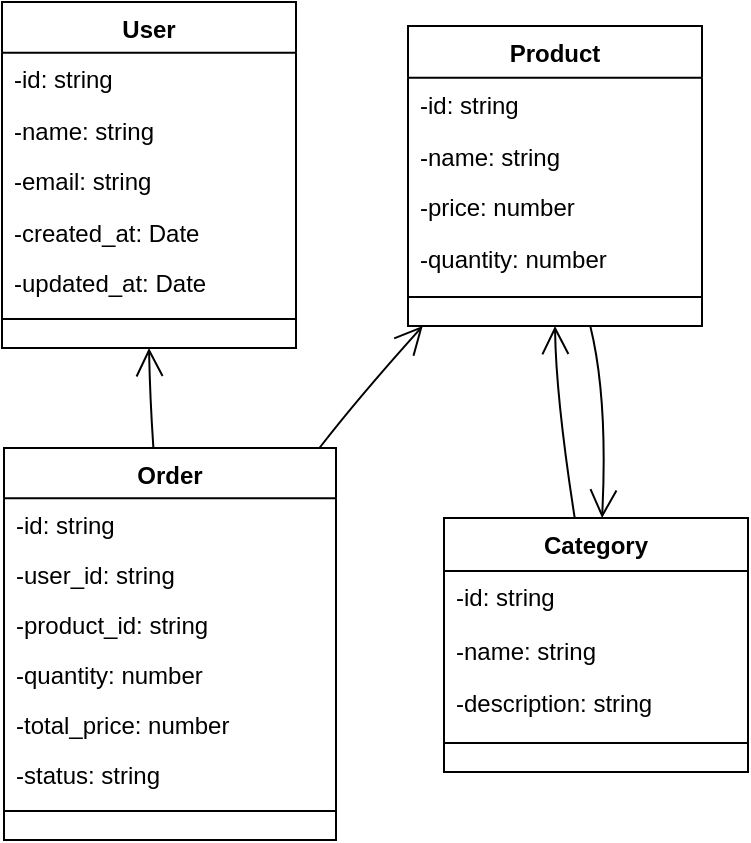 <mxfile version="24.8.3">
  <diagram name="Página-1" id="amZSB8sMrJvmtrGZBJtR">
    <mxGraphModel>
      <root>
        <mxCell id="0" />
        <mxCell id="1" parent="0" />
        <mxCell id="2" value="User" style="swimlane;fontStyle=1;align=center;verticalAlign=top;childLayout=stackLayout;horizontal=1;startSize=25.385;horizontalStack=0;resizeParent=1;resizeParentMax=0;resizeLast=0;collapsible=0;marginBottom=0;" vertex="1" parent="1">
          <mxGeometry x="8" y="8" width="147" height="173" as="geometry" />
        </mxCell>
        <mxCell id="3" value="-id: string" style="text;strokeColor=none;fillColor=none;align=left;verticalAlign=top;spacingLeft=4;spacingRight=4;overflow=hidden;rotatable=0;points=[[0,0.5],[1,0.5]];portConstraint=eastwest;" vertex="1" parent="2">
          <mxGeometry y="25" width="147" height="25" as="geometry" />
        </mxCell>
        <mxCell id="4" value="-name: string" style="text;strokeColor=none;fillColor=none;align=left;verticalAlign=top;spacingLeft=4;spacingRight=4;overflow=hidden;rotatable=0;points=[[0,0.5],[1,0.5]];portConstraint=eastwest;" vertex="1" parent="2">
          <mxGeometry y="51" width="147" height="25" as="geometry" />
        </mxCell>
        <mxCell id="5" value="-email: string" style="text;strokeColor=none;fillColor=none;align=left;verticalAlign=top;spacingLeft=4;spacingRight=4;overflow=hidden;rotatable=0;points=[[0,0.5],[1,0.5]];portConstraint=eastwest;" vertex="1" parent="2">
          <mxGeometry y="76" width="147" height="25" as="geometry" />
        </mxCell>
        <mxCell id="6" value="-created_at: Date" style="text;strokeColor=none;fillColor=none;align=left;verticalAlign=top;spacingLeft=4;spacingRight=4;overflow=hidden;rotatable=0;points=[[0,0.5],[1,0.5]];portConstraint=eastwest;" vertex="1" parent="2">
          <mxGeometry y="102" width="147" height="25" as="geometry" />
        </mxCell>
        <mxCell id="7" value="-updated_at: Date" style="text;strokeColor=none;fillColor=none;align=left;verticalAlign=top;spacingLeft=4;spacingRight=4;overflow=hidden;rotatable=0;points=[[0,0.5],[1,0.5]];portConstraint=eastwest;" vertex="1" parent="2">
          <mxGeometry y="127" width="147" height="25" as="geometry" />
        </mxCell>
        <mxCell id="8" style="line;strokeWidth=1;fillColor=none;align=left;verticalAlign=middle;spacingTop=-1;spacingLeft=3;spacingRight=3;rotatable=0;labelPosition=right;points=[];portConstraint=eastwest;strokeColor=inherit;" vertex="1" parent="2">
          <mxGeometry y="152" width="147" height="13" as="geometry" />
        </mxCell>
        <mxCell id="9" value="Product" style="swimlane;fontStyle=1;align=center;verticalAlign=top;childLayout=stackLayout;horizontal=1;startSize=25.818;horizontalStack=0;resizeParent=1;resizeParentMax=0;resizeLast=0;collapsible=0;marginBottom=0;" vertex="1" parent="1">
          <mxGeometry x="211" y="20" width="147" height="150" as="geometry" />
        </mxCell>
        <mxCell id="10" value="-id: string" style="text;strokeColor=none;fillColor=none;align=left;verticalAlign=top;spacingLeft=4;spacingRight=4;overflow=hidden;rotatable=0;points=[[0,0.5],[1,0.5]];portConstraint=eastwest;" vertex="1" parent="9">
          <mxGeometry y="26" width="147" height="26" as="geometry" />
        </mxCell>
        <mxCell id="11" value="-name: string" style="text;strokeColor=none;fillColor=none;align=left;verticalAlign=top;spacingLeft=4;spacingRight=4;overflow=hidden;rotatable=0;points=[[0,0.5],[1,0.5]];portConstraint=eastwest;" vertex="1" parent="9">
          <mxGeometry y="52" width="147" height="26" as="geometry" />
        </mxCell>
        <mxCell id="12" value="-price: number" style="text;strokeColor=none;fillColor=none;align=left;verticalAlign=top;spacingLeft=4;spacingRight=4;overflow=hidden;rotatable=0;points=[[0,0.5],[1,0.5]];portConstraint=eastwest;" vertex="1" parent="9">
          <mxGeometry y="77" width="147" height="26" as="geometry" />
        </mxCell>
        <mxCell id="13" value="-quantity: number" style="text;strokeColor=none;fillColor=none;align=left;verticalAlign=top;spacingLeft=4;spacingRight=4;overflow=hidden;rotatable=0;points=[[0,0.5],[1,0.5]];portConstraint=eastwest;" vertex="1" parent="9">
          <mxGeometry y="103" width="147" height="26" as="geometry" />
        </mxCell>
        <mxCell id="14" style="line;strokeWidth=1;fillColor=none;align=left;verticalAlign=middle;spacingTop=-1;spacingLeft=3;spacingRight=3;rotatable=0;labelPosition=right;points=[];portConstraint=eastwest;strokeColor=inherit;" vertex="1" parent="9">
          <mxGeometry y="129" width="147" height="13" as="geometry" />
        </mxCell>
        <mxCell id="15" value="Order" style="swimlane;fontStyle=1;align=center;verticalAlign=top;childLayout=stackLayout;horizontal=1;startSize=25.067;horizontalStack=0;resizeParent=1;resizeParentMax=0;resizeLast=0;collapsible=0;marginBottom=0;" vertex="1" parent="1">
          <mxGeometry x="9" y="231" width="166" height="196" as="geometry" />
        </mxCell>
        <mxCell id="16" value="-id: string" style="text;strokeColor=none;fillColor=none;align=left;verticalAlign=top;spacingLeft=4;spacingRight=4;overflow=hidden;rotatable=0;points=[[0,0.5],[1,0.5]];portConstraint=eastwest;" vertex="1" parent="15">
          <mxGeometry y="25" width="166" height="25" as="geometry" />
        </mxCell>
        <mxCell id="17" value="-user_id: string" style="text;strokeColor=none;fillColor=none;align=left;verticalAlign=top;spacingLeft=4;spacingRight=4;overflow=hidden;rotatable=0;points=[[0,0.5],[1,0.5]];portConstraint=eastwest;" vertex="1" parent="15">
          <mxGeometry y="50" width="166" height="25" as="geometry" />
        </mxCell>
        <mxCell id="18" value="-product_id: string" style="text;strokeColor=none;fillColor=none;align=left;verticalAlign=top;spacingLeft=4;spacingRight=4;overflow=hidden;rotatable=0;points=[[0,0.5],[1,0.5]];portConstraint=eastwest;" vertex="1" parent="15">
          <mxGeometry y="75" width="166" height="25" as="geometry" />
        </mxCell>
        <mxCell id="19" value="-quantity: number" style="text;strokeColor=none;fillColor=none;align=left;verticalAlign=top;spacingLeft=4;spacingRight=4;overflow=hidden;rotatable=0;points=[[0,0.5],[1,0.5]];portConstraint=eastwest;" vertex="1" parent="15">
          <mxGeometry y="100" width="166" height="25" as="geometry" />
        </mxCell>
        <mxCell id="20" value="-total_price: number" style="text;strokeColor=none;fillColor=none;align=left;verticalAlign=top;spacingLeft=4;spacingRight=4;overflow=hidden;rotatable=0;points=[[0,0.5],[1,0.5]];portConstraint=eastwest;" vertex="1" parent="15">
          <mxGeometry y="125" width="166" height="25" as="geometry" />
        </mxCell>
        <mxCell id="21" value="-status: string" style="text;strokeColor=none;fillColor=none;align=left;verticalAlign=top;spacingLeft=4;spacingRight=4;overflow=hidden;rotatable=0;points=[[0,0.5],[1,0.5]];portConstraint=eastwest;" vertex="1" parent="15">
          <mxGeometry y="150" width="166" height="25" as="geometry" />
        </mxCell>
        <mxCell id="22" style="line;strokeWidth=1;fillColor=none;align=left;verticalAlign=middle;spacingTop=-1;spacingLeft=3;spacingRight=3;rotatable=0;labelPosition=right;points=[];portConstraint=eastwest;strokeColor=inherit;" vertex="1" parent="15">
          <mxGeometry y="175" width="166" height="13" as="geometry" />
        </mxCell>
        <mxCell id="23" value="Category" style="swimlane;fontStyle=1;align=center;verticalAlign=top;childLayout=stackLayout;horizontal=1;startSize=26.444;horizontalStack=0;resizeParent=1;resizeParentMax=0;resizeLast=0;collapsible=0;marginBottom=0;" vertex="1" parent="1">
          <mxGeometry x="229" y="266" width="152" height="127" as="geometry" />
        </mxCell>
        <mxCell id="24" value="-id: string" style="text;strokeColor=none;fillColor=none;align=left;verticalAlign=top;spacingLeft=4;spacingRight=4;overflow=hidden;rotatable=0;points=[[0,0.5],[1,0.5]];portConstraint=eastwest;" vertex="1" parent="23">
          <mxGeometry y="26" width="152" height="26" as="geometry" />
        </mxCell>
        <mxCell id="25" value="-name: string" style="text;strokeColor=none;fillColor=none;align=left;verticalAlign=top;spacingLeft=4;spacingRight=4;overflow=hidden;rotatable=0;points=[[0,0.5],[1,0.5]];portConstraint=eastwest;" vertex="1" parent="23">
          <mxGeometry y="53" width="152" height="26" as="geometry" />
        </mxCell>
        <mxCell id="26" value="-description: string" style="text;strokeColor=none;fillColor=none;align=left;verticalAlign=top;spacingLeft=4;spacingRight=4;overflow=hidden;rotatable=0;points=[[0,0.5],[1,0.5]];portConstraint=eastwest;" vertex="1" parent="23">
          <mxGeometry y="79" width="152" height="26" as="geometry" />
        </mxCell>
        <mxCell id="27" style="line;strokeWidth=1;fillColor=none;align=left;verticalAlign=middle;spacingTop=-1;spacingLeft=3;spacingRight=3;rotatable=0;labelPosition=right;points=[];portConstraint=eastwest;strokeColor=inherit;" vertex="1" parent="23">
          <mxGeometry y="106" width="152" height="13" as="geometry" />
        </mxCell>
        <mxCell id="28" value="" style="curved=1;startArrow=open;startSize=12;endArrow=none;exitX=0.5;exitY=1;entryX=0.45;entryY=0;" edge="1" parent="1" source="2" target="15">
          <mxGeometry relative="1" as="geometry">
            <Array as="points">
              <mxPoint x="82" y="206" />
            </Array>
          </mxGeometry>
        </mxCell>
        <mxCell id="29" value="" style="curved=1;startArrow=open;startSize=12;endArrow=none;exitX=0.05;exitY=1;entryX=0.95;entryY=0;" edge="1" parent="1" source="9" target="15">
          <mxGeometry relative="1" as="geometry">
            <Array as="points">
              <mxPoint x="186" y="206" />
            </Array>
          </mxGeometry>
        </mxCell>
        <mxCell id="30" value="" style="curved=1;startArrow=open;startSize=12;endArrow=none;exitX=0.5;exitY=1;entryX=0.43;entryY=0;" edge="1" parent="1" source="9" target="23">
          <mxGeometry relative="1" as="geometry">
            <Array as="points">
              <mxPoint x="285" y="206" />
            </Array>
          </mxGeometry>
        </mxCell>
        <mxCell id="31" value="" style="curved=1;startArrow=open;startSize=12;endArrow=none;exitX=0.52;exitY=0;entryX=0.62;entryY=1;" edge="1" parent="1" source="23" target="9">
          <mxGeometry relative="1" as="geometry">
            <Array as="points">
              <mxPoint x="311" y="206" />
            </Array>
          </mxGeometry>
        </mxCell>
      </root>
    </mxGraphModel>
  </diagram>
</mxfile>
